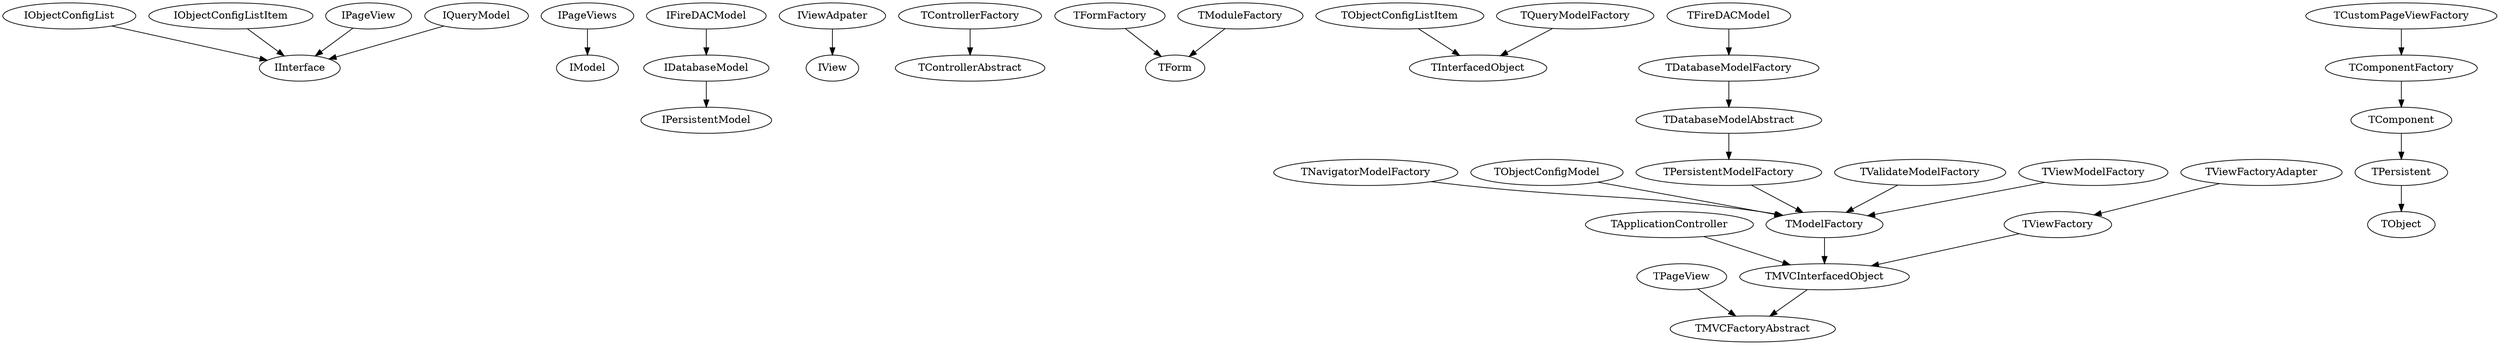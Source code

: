 DiGraph Classes {
  IObjectConfigList -> IInterface
  IObjectConfigList [href="MVCBr.ObjectConfigList.IObjectConfigList.html"]
  IObjectConfigListItem -> IInterface
  IObjectConfigListItem [href="MVCBr.ObjectConfigList.IObjectConfigListItem.html"]
  IPageView -> IInterface
  IPageView [href="MVCBr.PageView.IPageView.html"]
  IQueryModel -> IInterface
  IQueryModel [href="MVCBr.DatabaseModel.Interf.IQueryModel.html"]
  IPageViews -> IModel
  IPageViews [href="MVCBr.PageView.IPageViews.html"]
  IDatabaseModel -> IPersistentModel
  IDatabaseModel [href="MVCBr.DatabaseModel.Interf.IDatabaseModel.html"]
  IFireDACModel -> IDatabaseModel
  IFireDACModel [href="MVCBr.FireDACModel.Interf.IFireDACModel.html"]
  IViewAdpater -> IView
  IViewAdpater [href="MVCBr.FormView.IViewAdpater.html"]
  TControllerFactory -> TControllerAbstract
  TControllerFactory [href="MVCBr.Controller.TControllerFactory.html"]
  TFormFactory -> TForm
  TFormFactory [href="MVCBr.FormView.TFormFactory.html"]
  TModuleFactory -> TForm
  TModuleFactory [href="MVCBr.ModuleModel.TModuleFactory.html"]
  TObjectConfigListItem -> TInterfacedObject
  TObjectConfigListItem [href="MVCBr.ObjectConfigList.TObjectConfigListItem.html"]
  TQueryModelFactory -> TInterfacedObject
  TQueryModelFactory [href="MVCBr.DatabaseModel.TQueryModelFactory.html"]
  TMVCInterfacedObject -> TMVCFactoryAbstract
  TMVCInterfacedObject [href="MVCBr.Model.TMVCInterfacedObject.html"]
  TApplicationController -> TMVCInterfacedObject
  TApplicationController [href="MVCBr.ApplicationController.TApplicationController.html"]
  TModelFactory -> TMVCInterfacedObject
  TModelFactory [href="MVCBr.Model.TModelFactory.html"]
  TNavigatorModelFactory -> TModelFactory
  TNavigatorModelFactory [href="MVCBr.NavigatorModel.TNavigatorModelFactory.html"]
  TObjectConfigModel -> TModelFactory
  TObjectConfigModel [href="MVCBr.ObjectConfigList.TObjectConfigModel.html"]
  TPersistentModelFactory -> TModelFactory
  TPersistentModelFactory [href="MVCBr.PersistentModel.TPersistentModelFactory.html"]
  TDatabaseModelAbstract -> TPersistentModelFactory
  TDatabaseModelAbstract [href="MVCBr.DatabaseModel.Interf.TDatabaseModelAbstract.html"]
  TDatabaseModelFactory -> TDatabaseModelAbstract
  TDatabaseModelFactory [href="MVCBr.DatabaseModel.TDatabaseModelFactory.html"]
  TFireDACModel -> TDatabaseModelFactory
  TFireDACModel [href="MVCBr.FireDAC.Model.TFireDACModel.html"]
  TValidateModelFactory -> TModelFactory
  TValidateModelFactory [href="MVCBr.ValidateModel.TValidateModelFactory.html"]
  TViewModelFactory -> TModelFactory
  TViewModelFactory [href="MVCBr.ViewModel.TViewModelFactory.html"]
  TViewFactory -> TMVCInterfacedObject
  TViewFactory [href="MVCBr.View.TViewFactory.html"]
  TViewFactoryAdapter -> TViewFactory
  TViewFactoryAdapter [href="MVCBr.FormView.TViewFactoryAdapter.html"]
  TPageView -> TMVCFactoryAbstract
  TPageView [href="MVCBr.PageView.TPageView.html"]
  TPersistent -> TObject
  TComponent -> TPersistent
  TComponentFactory -> TComponent
  TComponentFactory [href="MVCBr.Component.TComponentFactory.html"]
  TCustomPageViewFactory -> TComponentFactory
  TCustomPageViewFactory [href="MVCBr.PageView.TCustomPageViewFactory.html"]
}
